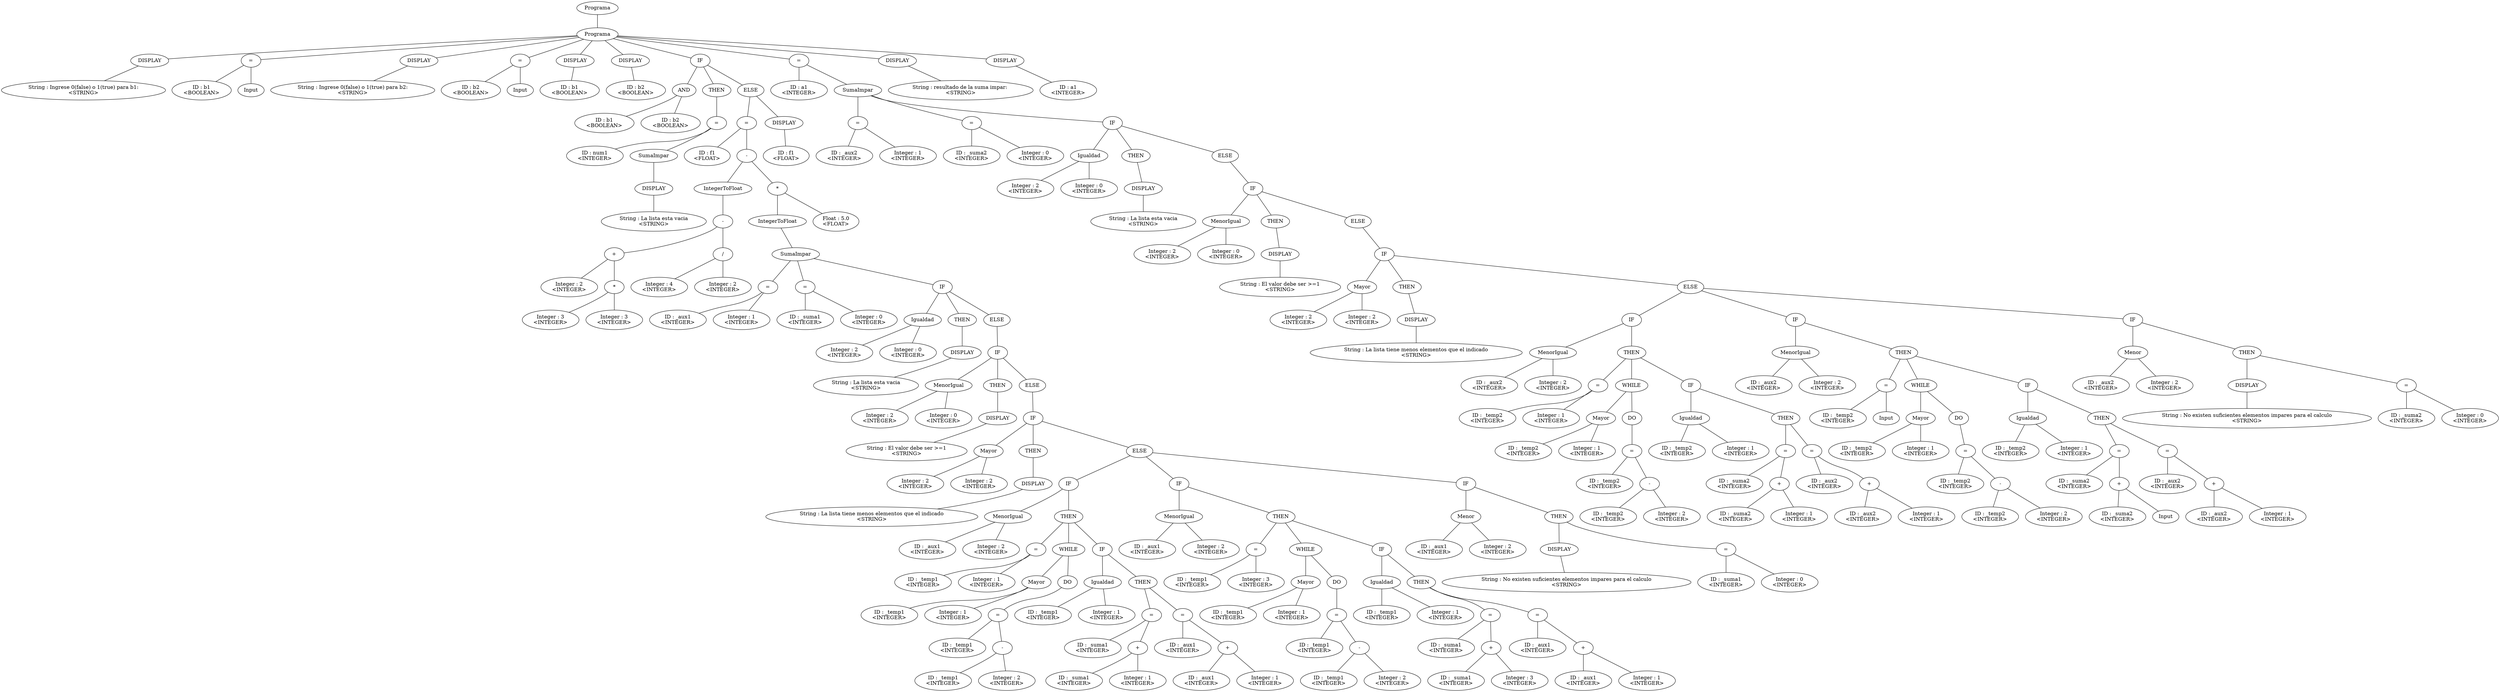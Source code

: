 graph G {nodo_488154465[label="Programa"]
nodo_796941903[label="Programa"]
nodo_488154465--nodo_796941903
nodo_2093263600[label="DISPLAY"]
nodo_796941903--nodo_2093263600
nodo_185812108[label="String : Ingrese 0(false) o 1(true) para b1:\n<STRING>"]
nodo_2093263600--nodo_185812108
nodo_1408817954[label="="]
nodo_796941903--nodo_1408817954
nodo_2116523316[label="ID : b1\n<BOOLEAN>"]
nodo_1408817954--nodo_2116523316
nodo_669852458[label="Input"]
nodo_1408817954--nodo_669852458
nodo_910898303[label="DISPLAY"]
nodo_796941903--nodo_910898303
nodo_595576927[label="String : Ingrese 0(false) o 1(true) para b2:\n<STRING>"]
nodo_910898303--nodo_595576927
nodo_1639147313[label="="]
nodo_796941903--nodo_1639147313
nodo_789183582[label="ID : b2\n<BOOLEAN>"]
nodo_1639147313--nodo_789183582
nodo_1074711820[label="Input"]
nodo_1639147313--nodo_1074711820
nodo_493799522[label="DISPLAY"]
nodo_796941903--nodo_493799522
nodo_1738452497[label="ID : b1\n<BOOLEAN>"]
nodo_493799522--nodo_1738452497
nodo_127223216[label="DISPLAY"]
nodo_796941903--nodo_127223216
nodo_835034851[label="ID : b2\n<BOOLEAN>"]
nodo_127223216--nodo_835034851
nodo_1518566753[label="IF"]
nodo_796941903--nodo_1518566753
nodo_1224715782[label="AND"]
nodo_1518566753--nodo_1224715782
nodo_1701501548[label="ID : b1\n<BOOLEAN>"]
nodo_1224715782--nodo_1701501548
nodo_2026201764[label="ID : b2\n<BOOLEAN>"]
nodo_1224715782--nodo_2026201764
nodo_963403944[label="THEN"]
nodo_1518566753--nodo_963403944
nodo_206992925[label="="]
nodo_963403944--nodo_206992925
nodo_1071408193[label="ID : num1\n<INTEGER>"]
nodo_206992925--nodo_1071408193
nodo_1826611548[label="SumaImpar"]
nodo_206992925--nodo_1826611548
nodo_921478479[label="DISPLAY"]
nodo_1826611548--nodo_921478479
nodo_154524433[label="String : La lista esta vacia\n<STRING>"]
nodo_921478479--nodo_154524433
nodo_1435977754[label="ELSE"]
nodo_1518566753--nodo_1435977754
nodo_1188140789[label="="]
nodo_1435977754--nodo_1188140789
nodo_356816317[label="ID : f1\n<FLOAT>"]
nodo_1188140789--nodo_356816317
nodo_839792983[label="-"]
nodo_1188140789--nodo_839792983
nodo_1563848852[label="IntegerToFloat"]
nodo_839792983--nodo_1563848852
nodo_387593209[label="-"]
nodo_1563848852--nodo_387593209
nodo_641906138[label="+"]
nodo_387593209--nodo_641906138
nodo_1707472068[label="Integer : 2\n<INTEGER>"]
nodo_641906138--nodo_1707472068
nodo_186227256[label="*"]
nodo_641906138--nodo_186227256
nodo_1306191193[label="Integer : 3\n<INTEGER>"]
nodo_186227256--nodo_1306191193
nodo_2114282845[label="Integer : 3\n<INTEGER>"]
nodo_186227256--nodo_2114282845
nodo_875355533[label="/"]
nodo_387593209--nodo_875355533
nodo_1931692394[label="Integer : 4\n<INTEGER>"]
nodo_875355533--nodo_1931692394
nodo_1766427258[label="Integer : 2\n<INTEGER>"]
nodo_875355533--nodo_1766427258
nodo_1009984899[label="*"]
nodo_839792983--nodo_1009984899
nodo_1856067389[label="IntegerToFloat"]
nodo_1009984899--nodo_1856067389
nodo_119548826[label="SumaImpar"]
nodo_1856067389--nodo_119548826
nodo_572488542[label="="]
nodo_119548826--nodo_572488542
nodo_128273827[label="ID : _aux1\n<INTEGER>"]
nodo_572488542--nodo_128273827
nodo_1675225813[label="Integer : 1\n<INTEGER>"]
nodo_572488542--nodo_1675225813
nodo_1696817615[label="="]
nodo_119548826--nodo_1696817615
nodo_1019163582[label="ID : _suma1\n<INTEGER>"]
nodo_1696817615--nodo_1019163582
nodo_291158495[label="Integer : 0\n<INTEGER>"]
nodo_1696817615--nodo_291158495
nodo_1031366243[label="IF"]
nodo_119548826--nodo_1031366243
nodo_1135236378[label="Igualdad"]
nodo_1031366243--nodo_1135236378
nodo_114142226[label="Integer : 2\n<INTEGER>"]
nodo_1135236378--nodo_114142226
nodo_1109223765[label="Integer : 0\n<INTEGER>"]
nodo_1135236378--nodo_1109223765
nodo_882984203[label="THEN"]
nodo_1031366243--nodo_882984203
nodo_624083968[label="DISPLAY"]
nodo_882984203--nodo_624083968
nodo_1316241800[label="String : La lista esta vacia\n<STRING>"]
nodo_624083968--nodo_1316241800
nodo_1728765650[label="ELSE"]
nodo_1031366243--nodo_1728765650
nodo_1505576485[label="IF"]
nodo_1728765650--nodo_1505576485
nodo_1788648406[label="MenorIgual"]
nodo_1505576485--nodo_1788648406
nodo_101248780[label="Integer : 2\n<INTEGER>"]
nodo_1788648406--nodo_101248780
nodo_935677265[label="Integer : 0\n<INTEGER>"]
nodo_1788648406--nodo_935677265
nodo_83540450[label="THEN"]
nodo_1505576485--nodo_83540450
nodo_171364480[label="DISPLAY"]
nodo_83540450--nodo_171364480
nodo_1267154501[label="String : El valor debe ser >=1\n<STRING>"]
nodo_171364480--nodo_1267154501
nodo_1454726561[label="ELSE"]
nodo_1505576485--nodo_1454726561
nodo_122805052[label="IF"]
nodo_1454726561--nodo_122805052
nodo_1004517766[label="Mayor"]
nodo_122805052--nodo_1004517766
nodo_1238949294[label="Integer : 2\n<INTEGER>"]
nodo_1004517766--nodo_1238949294
nodo_905763169[label="Integer : 2\n<INTEGER>"]
nodo_1004517766--nodo_905763169
nodo_1023241433[label="THEN"]
nodo_122805052--nodo_1023241433
nodo_2049499465[label="DISPLAY"]
nodo_1023241433--nodo_2049499465
nodo_1972532751[label="String : La lista tiene menos elementos que el indicado\n<STRING>"]
nodo_2049499465--nodo_1972532751
nodo_645303821[label="ELSE"]
nodo_122805052--nodo_645303821
nodo_1908061630[label="IF"]
nodo_645303821--nodo_1908061630
nodo_1285894249[label="MenorIgual"]
nodo_1908061630--nodo_1285894249
nodo_719394300[label="ID : _aux1\n<INTEGER>"]
nodo_1285894249--nodo_719394300
nodo_947253323[label="Integer : 2\n<INTEGER>"]
nodo_1285894249--nodo_947253323
nodo_482784702[label="THEN"]
nodo_1908061630--nodo_482784702
nodo_2038818871[label="="]
nodo_482784702--nodo_2038818871
nodo_1542020110[label="ID : _temp1\n<INTEGER>"]
nodo_2038818871--nodo_1542020110
nodo_1275660432[label="Integer : 1\n<INTEGER>"]
nodo_2038818871--nodo_1275660432
nodo_1699426282[label="WHILE"]
nodo_482784702--nodo_1699426282
nodo_869906212[label="Mayor"]
nodo_1699426282--nodo_869906212
nodo_583111805[label="ID : _temp1\n<INTEGER>"]
nodo_869906212--nodo_583111805
nodo_646468925[label="Integer : 1\n<INTEGER>"]
nodo_869906212--nodo_646468925
nodo_444603001[label="DO"]
nodo_1699426282--nodo_444603001
nodo_1679748762[label="="]
nodo_444603001--nodo_1679748762
nodo_1246948376[label="ID : _temp1\n<INTEGER>"]
nodo_1679748762--nodo_1246948376
nodo_773286354[label="-"]
nodo_1679748762--nodo_773286354
nodo_878640571[label="ID : _temp1\n<INTEGER>"]
nodo_773286354--nodo_878640571
nodo_656916372[label="Integer : 2\n<INTEGER>"]
nodo_773286354--nodo_656916372
nodo_2051585348[label="IF"]
nodo_482784702--nodo_2051585348
nodo_1862535718[label="Igualdad"]
nodo_2051585348--nodo_1862535718
nodo_754221400[label="ID : _temp1\n<INTEGER>"]
nodo_1862535718--nodo_754221400
nodo_917852237[label="Integer : 1\n<INTEGER>"]
nodo_1862535718--nodo_917852237
nodo_166207818[label="THEN"]
nodo_2051585348--nodo_166207818
nodo_1181900651[label="="]
nodo_166207818--nodo_1181900651
nodo_1317333180[label="ID : _suma1\n<INTEGER>"]
nodo_1181900651--nodo_1317333180
nodo_1378872857[label="+"]
nodo_1181900651--nodo_1378872857
nodo_436561767[label="ID : _suma1\n<INTEGER>"]
nodo_1378872857--nodo_436561767
nodo_1314449995[label="Integer : 1\n<INTEGER>"]
nodo_1378872857--nodo_1314449995
nodo_670054964[label="="]
nodo_166207818--nodo_670054964
nodo_167925749[label="ID : _aux1\n<INTEGER>"]
nodo_670054964--nodo_167925749
nodo_990721933[label="+"]
nodo_670054964--nodo_990721933
nodo_839813141[label="ID : _aux1\n<INTEGER>"]
nodo_990721933--nodo_839813141
nodo_336147962[label="Integer : 1\n<INTEGER>"]
nodo_990721933--nodo_336147962
nodo_212628849[label="IF"]
nodo_645303821--nodo_212628849
nodo_1582275126[label="MenorIgual"]
nodo_212628849--nodo_1582275126
nodo_407371722[label="ID : _aux1\n<INTEGER>"]
nodo_1582275126--nodo_407371722
nodo_1169997789[label="Integer : 2\n<INTEGER>"]
nodo_1582275126--nodo_1169997789
nodo_718556646[label="THEN"]
nodo_212628849--nodo_718556646
nodo_141098144[label="="]
nodo_718556646--nodo_141098144
nodo_804711368[label="ID : _temp1\n<INTEGER>"]
nodo_141098144--nodo_804711368
nodo_253033404[label="Integer : 3\n<INTEGER>"]
nodo_141098144--nodo_253033404
nodo_120007877[label="WHILE"]
nodo_718556646--nodo_120007877
nodo_1222991229[label="Mayor"]
nodo_120007877--nodo_1222991229
nodo_1356158722[label="ID : _temp1\n<INTEGER>"]
nodo_1222991229--nodo_1356158722
nodo_2016714687[label="Integer : 1\n<INTEGER>"]
nodo_1222991229--nodo_2016714687
nodo_1179370872[label="DO"]
nodo_120007877--nodo_1179370872
nodo_606561913[label="="]
nodo_1179370872--nodo_606561913
nodo_1580226744[label="ID : _temp1\n<INTEGER>"]
nodo_606561913--nodo_1580226744
nodo_44428710[label="-"]
nodo_606561913--nodo_44428710
nodo_442341519[label="ID : _temp1\n<INTEGER>"]
nodo_44428710--nodo_442341519
nodo_97919251[label="Integer : 2\n<INTEGER>"]
nodo_44428710--nodo_97919251
nodo_1501518985[label="IF"]
nodo_718556646--nodo_1501518985
nodo_1947882205[label="Igualdad"]
nodo_1501518985--nodo_1947882205
nodo_41231665[label="ID : _temp1\n<INTEGER>"]
nodo_1947882205--nodo_41231665
nodo_916411093[label="Integer : 1\n<INTEGER>"]
nodo_1947882205--nodo_916411093
nodo_354929563[label="THEN"]
nodo_1501518985--nodo_354929563
nodo_856551256[label="="]
nodo_354929563--nodo_856551256
nodo_410654885[label="ID : _suma1\n<INTEGER>"]
nodo_856551256--nodo_410654885
nodo_1413474437[label="+"]
nodo_856551256--nodo_1413474437
nodo_2146405002[label="ID : _suma1\n<INTEGER>"]
nodo_1413474437--nodo_2146405002
nodo_600100096[label="Integer : 3\n<INTEGER>"]
nodo_1413474437--nodo_600100096
nodo_1806915309[label="="]
nodo_354929563--nodo_1806915309
nodo_1080287454[label="ID : _aux1\n<INTEGER>"]
nodo_1806915309--nodo_1080287454
nodo_1130076546[label="+"]
nodo_1806915309--nodo_1130076546
nodo_1181937700[label="ID : _aux1\n<INTEGER>"]
nodo_1130076546--nodo_1181937700
nodo_931648057[label="Integer : 1\n<INTEGER>"]
nodo_1130076546--nodo_931648057
nodo_1748869383[label="IF"]
nodo_645303821--nodo_1748869383
nodo_2000003595[label="Menor"]
nodo_1748869383--nodo_2000003595
nodo_647466777[label="ID : _aux1\n<INTEGER>"]
nodo_2000003595--nodo_647466777
nodo_797476840[label="Integer : 2\n<INTEGER>"]
nodo_2000003595--nodo_797476840
nodo_716713607[label="THEN"]
nodo_1748869383--nodo_716713607
nodo_1883763745[label="DISPLAY"]
nodo_716713607--nodo_1883763745
nodo_1781678711[label="String : No existen suficientes elementos impares para el calculo\n<STRING>"]
nodo_1883763745--nodo_1781678711
nodo_32390942[label="="]
nodo_716713607--nodo_32390942
nodo_1791616434[label="ID : _suma1\n<INTEGER>"]
nodo_32390942--nodo_1791616434
nodo_635494966[label="Integer : 0\n<INTEGER>"]
nodo_32390942--nodo_635494966
nodo_1564032263[label="Float : 5.0\n<FLOAT>"]
nodo_1009984899--nodo_1564032263
nodo_136215325[label="DISPLAY"]
nodo_1435977754--nodo_136215325
nodo_718133626[label="ID : f1\n<FLOAT>"]
nodo_136215325--nodo_718133626
nodo_1040713761[label="="]
nodo_796941903--nodo_1040713761
nodo_1828642022[label="ID : a1\n<INTEGER>"]
nodo_1040713761--nodo_1828642022
nodo_398689527[label="SumaImpar"]
nodo_1040713761--nodo_398689527
nodo_1401002364[label="="]
nodo_398689527--nodo_1401002364
nodo_766954029[label="ID : _aux2\n<INTEGER>"]
nodo_1401002364--nodo_766954029
nodo_926231185[label="Integer : 1\n<INTEGER>"]
nodo_1401002364--nodo_926231185
nodo_1012593852[label="="]
nodo_398689527--nodo_1012593852
nodo_1674563634[label="ID : _suma2\n<INTEGER>"]
nodo_1012593852--nodo_1674563634
nodo_2016647620[label="Integer : 0\n<INTEGER>"]
nodo_1012593852--nodo_2016647620
nodo_1724667377[label="IF"]
nodo_398689527--nodo_1724667377
nodo_223912576[label="Igualdad"]
nodo_1724667377--nodo_223912576
nodo_269204825[label="Integer : 2\n<INTEGER>"]
nodo_223912576--nodo_269204825
nodo_1947396901[label="Integer : 0\n<INTEGER>"]
nodo_223912576--nodo_1947396901
nodo_1895127947[label="THEN"]
nodo_1724667377--nodo_1895127947
nodo_955362231[label="DISPLAY"]
nodo_1895127947--nodo_955362231
nodo_1977428101[label="String : La lista esta vacia\n<STRING>"]
nodo_955362231--nodo_1977428101
nodo_376811224[label="ELSE"]
nodo_1724667377--nodo_376811224
nodo_1275500190[label="IF"]
nodo_376811224--nodo_1275500190
nodo_2040475834[label="MenorIgual"]
nodo_1275500190--nodo_2040475834
nodo_1704637964[label="Integer : 2\n<INTEGER>"]
nodo_2040475834--nodo_1704637964
nodo_1587730185[label="Integer : 0\n<INTEGER>"]
nodo_2040475834--nodo_1587730185
nodo_652740645[label="THEN"]
nodo_1275500190--nodo_652740645
nodo_653452962[label="DISPLAY"]
nodo_652740645--nodo_653452962
nodo_375918246[label="String : El valor debe ser >=1\n<STRING>"]
nodo_653452962--nodo_375918246
nodo_1580894717[label="ELSE"]
nodo_1275500190--nodo_1580894717
nodo_947194687[label="IF"]
nodo_1580894717--nodo_947194687
nodo_159591781[label="Mayor"]
nodo_947194687--nodo_159591781
nodo_1606950861[label="Integer : 2\n<INTEGER>"]
nodo_159591781--nodo_1606950861
nodo_1429672104[label="Integer : 2\n<INTEGER>"]
nodo_159591781--nodo_1429672104
nodo_1158399426[label="THEN"]
nodo_947194687--nodo_1158399426
nodo_1433608195[label="DISPLAY"]
nodo_1158399426--nodo_1433608195
nodo_1255832343[label="String : La lista tiene menos elementos que el indicado\n<STRING>"]
nodo_1433608195--nodo_1255832343
nodo_663064756[label="ELSE"]
nodo_947194687--nodo_663064756
nodo_1018917971[label="IF"]
nodo_663064756--nodo_1018917971
nodo_1887709439[label="MenorIgual"]
nodo_1018917971--nodo_1887709439
nodo_1763702587[label="ID : _aux2\n<INTEGER>"]
nodo_1887709439--nodo_1763702587
nodo_1653918364[label="Integer : 2\n<INTEGER>"]
nodo_1887709439--nodo_1653918364
nodo_99230577[label="THEN"]
nodo_1018917971--nodo_99230577
nodo_1425547491[label="="]
nodo_99230577--nodo_1425547491
nodo_1120445288[label="ID : _temp2\n<INTEGER>"]
nodo_1425547491--nodo_1120445288
nodo_105664903[label="Integer : 1\n<INTEGER>"]
nodo_1425547491--nodo_105664903
nodo_1382620052[label="WHILE"]
nodo_99230577--nodo_1382620052
nodo_1191433730[label="Mayor"]
nodo_1382620052--nodo_1191433730
nodo_1079508585[label="ID : _temp2\n<INTEGER>"]
nodo_1191433730--nodo_1079508585
nodo_611540877[label="Integer : 1\n<INTEGER>"]
nodo_1191433730--nodo_611540877
nodo_1054623020[label="DO"]
nodo_1382620052--nodo_1054623020
nodo_1739990835[label="="]
nodo_1054623020--nodo_1739990835
nodo_418199834[label="ID : _temp2\n<INTEGER>"]
nodo_1739990835--nodo_418199834
nodo_643601085[label="-"]
nodo_1739990835--nodo_643601085
nodo_2062898815[label="ID : _temp2\n<INTEGER>"]
nodo_643601085--nodo_2062898815
nodo_749500845[label="Integer : 2\n<INTEGER>"]
nodo_643601085--nodo_749500845
nodo_1568190667[label="IF"]
nodo_99230577--nodo_1568190667
nodo_536025251[label="Igualdad"]
nodo_1568190667--nodo_536025251
nodo_1340466060[label="ID : _temp2\n<INTEGER>"]
nodo_536025251--nodo_1340466060
nodo_13339340[label="Integer : 1\n<INTEGER>"]
nodo_536025251--nodo_13339340
nodo_405638390[label="THEN"]
nodo_1568190667--nodo_405638390
nodo_521972048[label="="]
nodo_405638390--nodo_521972048
nodo_2131083452[label="ID : _suma2\n<INTEGER>"]
nodo_521972048--nodo_2131083452
nodo_591706234[label="+"]
nodo_521972048--nodo_591706234
nodo_1476057816[label="ID : _suma2\n<INTEGER>"]
nodo_591706234--nodo_1476057816
nodo_769044318[label="Integer : 1\n<INTEGER>"]
nodo_591706234--nodo_769044318
nodo_2089257592[label="="]
nodo_405638390--nodo_2089257592
nodo_2055629562[label="ID : _aux2\n<INTEGER>"]
nodo_2089257592--nodo_2055629562
nodo_2066432872[label="+"]
nodo_2089257592--nodo_2066432872
nodo_1663024908[label="ID : _aux2\n<INTEGER>"]
nodo_2066432872--nodo_1663024908
nodo_596327773[label="Integer : 1\n<INTEGER>"]
nodo_2066432872--nodo_596327773
nodo_1788035692[label="IF"]
nodo_663064756--nodo_1788035692
nodo_1266842709[label="MenorIgual"]
nodo_1788035692--nodo_1266842709
nodo_1434144246[label="ID : _aux2\n<INTEGER>"]
nodo_1266842709--nodo_1434144246
nodo_803271633[label="Integer : 2\n<INTEGER>"]
nodo_1266842709--nodo_803271633
nodo_1603290211[label="THEN"]
nodo_1788035692--nodo_1603290211
nodo_128514832[label="="]
nodo_1603290211--nodo_128514832
nodo_137564910[label="ID : _temp2\n<INTEGER>"]
nodo_128514832--nodo_137564910
nodo_551880258[label="Input"]
nodo_128514832--nodo_551880258
nodo_2106322273[label="WHILE"]
nodo_1603290211--nodo_2106322273
nodo_1035729339[label="Mayor"]
nodo_2106322273--nodo_1035729339
nodo_755968128[label="ID : _temp2\n<INTEGER>"]
nodo_1035729339--nodo_755968128
nodo_634453109[label="Integer : 1\n<INTEGER>"]
nodo_1035729339--nodo_634453109
nodo_127069515[label="DO"]
nodo_2106322273--nodo_127069515
nodo_1703328291[label="="]
nodo_127069515--nodo_1703328291
nodo_823776571[label="ID : _temp2\n<INTEGER>"]
nodo_1703328291--nodo_823776571
nodo_319333433[label="-"]
nodo_1703328291--nodo_319333433
nodo_56687526[label="ID : _temp2\n<INTEGER>"]
nodo_319333433--nodo_56687526
nodo_1399262795[label="Integer : 2\n<INTEGER>"]
nodo_319333433--nodo_1399262795
nodo_749254929[label="IF"]
nodo_1603290211--nodo_749254929
nodo_2052585937[label="Igualdad"]
nodo_749254929--nodo_2052585937
nodo_2129563894[label="ID : _temp2\n<INTEGER>"]
nodo_2052585937--nodo_2129563894
nodo_361810998[label="Integer : 1\n<INTEGER>"]
nodo_2052585937--nodo_361810998
nodo_2090438564[label="THEN"]
nodo_749254929--nodo_2090438564
nodo_960854167[label="="]
nodo_2090438564--nodo_960854167
nodo_866526825[label="ID : _suma2\n<INTEGER>"]
nodo_960854167--nodo_866526825
nodo_541371735[label="+"]
nodo_960854167--nodo_541371735
nodo_277930580[label="ID : _suma2\n<INTEGER>"]
nodo_541371735--nodo_277930580
nodo_42180881[label="Input"]
nodo_541371735--nodo_42180881
nodo_1329734[label="="]
nodo_2090438564--nodo_1329734
nodo_88039686[label="ID : _aux2\n<INTEGER>"]
nodo_1329734--nodo_88039686
nodo_304787895[label="+"]
nodo_1329734--nodo_304787895
nodo_222171594[label="ID : _aux2\n<INTEGER>"]
nodo_304787895--nodo_222171594
nodo_794442833[label="Integer : 1\n<INTEGER>"]
nodo_304787895--nodo_794442833
nodo_1360220141[label="IF"]
nodo_663064756--nodo_1360220141
nodo_385088369[label="Menor"]
nodo_1360220141--nodo_385088369
nodo_1799231524[label="ID : _aux2\n<INTEGER>"]
nodo_385088369--nodo_1799231524
nodo_368576934[label="Integer : 2\n<INTEGER>"]
nodo_385088369--nodo_368576934
nodo_1591693523[label="THEN"]
nodo_1360220141--nodo_1591693523
nodo_1476268042[label="DISPLAY"]
nodo_1591693523--nodo_1476268042
nodo_1276825065[label="String : No existen suficientes elementos impares para el calculo\n<STRING>"]
nodo_1476268042--nodo_1276825065
nodo_435837173[label="="]
nodo_1591693523--nodo_435837173
nodo_1032313553[label="ID : _suma2\n<INTEGER>"]
nodo_435837173--nodo_1032313553
nodo_450818859[label="Integer : 0\n<INTEGER>"]
nodo_435837173--nodo_450818859
nodo_11603996[label="DISPLAY"]
nodo_796941903--nodo_11603996
nodo_1271385359[label="String : resultado de la suma impar: \n<STRING>"]
nodo_11603996--nodo_1271385359
nodo_1209391092[label="DISPLAY"]
nodo_796941903--nodo_1209391092
nodo_624898678[label="ID : a1\n<INTEGER>"]
nodo_1209391092--nodo_624898678
}
